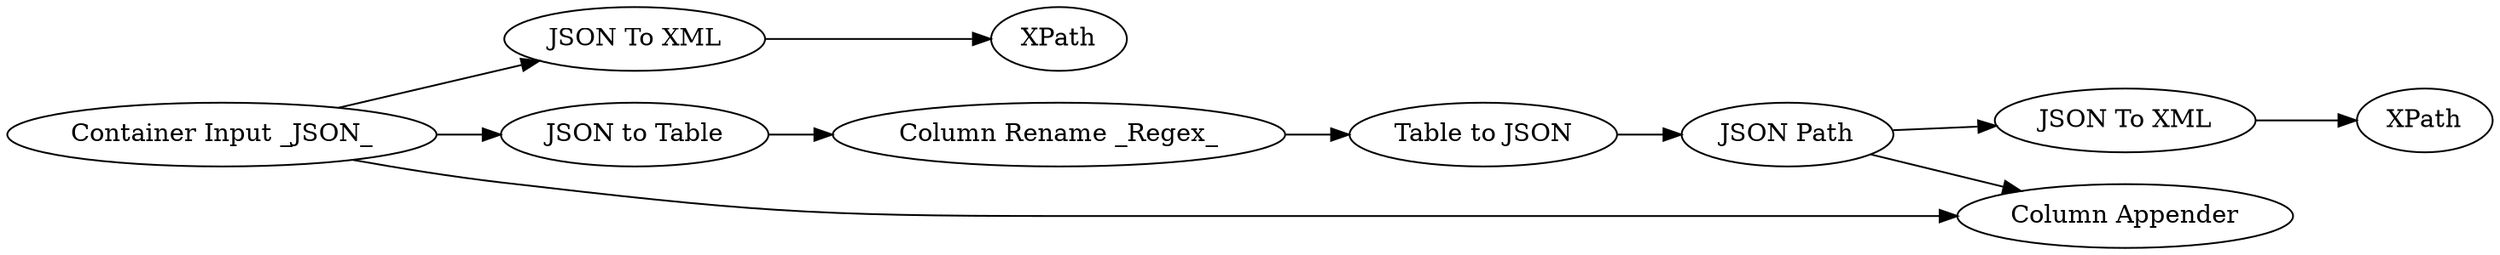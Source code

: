 digraph {
	"7766420682015269073_14" [label="JSON Path"]
	"7766420682015269073_4" [label=XPath]
	"7766420682015269073_9" [label="Column Rename _Regex_"]
	"7766420682015269073_6" [label="JSON To XML"]
	"7766420682015269073_16" [label="JSON To XML"]
	"7766420682015269073_8" [label="Table to JSON"]
	"7766420682015269073_7" [label="JSON to Table"]
	"7766420682015269073_17" [label=XPath]
	"7766420682015269073_15" [label="Column Appender"]
	"7766420682015269073_5" [label="Container Input _JSON_"]
	"7766420682015269073_8" -> "7766420682015269073_14"
	"7766420682015269073_16" -> "7766420682015269073_17"
	"7766420682015269073_6" -> "7766420682015269073_4"
	"7766420682015269073_5" -> "7766420682015269073_16"
	"7766420682015269073_5" -> "7766420682015269073_15"
	"7766420682015269073_7" -> "7766420682015269073_9"
	"7766420682015269073_5" -> "7766420682015269073_7"
	"7766420682015269073_9" -> "7766420682015269073_8"
	"7766420682015269073_14" -> "7766420682015269073_6"
	"7766420682015269073_14" -> "7766420682015269073_15"
	rankdir=LR
}
